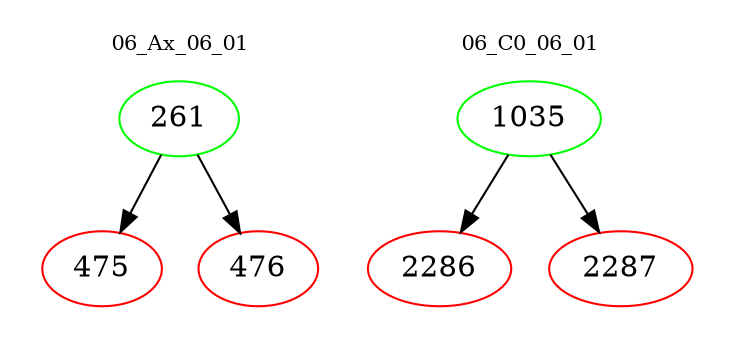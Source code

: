 digraph{
subgraph cluster_0 {
color = white
label = "06_Ax_06_01";
fontsize=10;
T0_261 [label="261", color="green"]
T0_261 -> T0_475 [color="black"]
T0_475 [label="475", color="red"]
T0_261 -> T0_476 [color="black"]
T0_476 [label="476", color="red"]
}
subgraph cluster_1 {
color = white
label = "06_C0_06_01";
fontsize=10;
T1_1035 [label="1035", color="green"]
T1_1035 -> T1_2286 [color="black"]
T1_2286 [label="2286", color="red"]
T1_1035 -> T1_2287 [color="black"]
T1_2287 [label="2287", color="red"]
}
}

